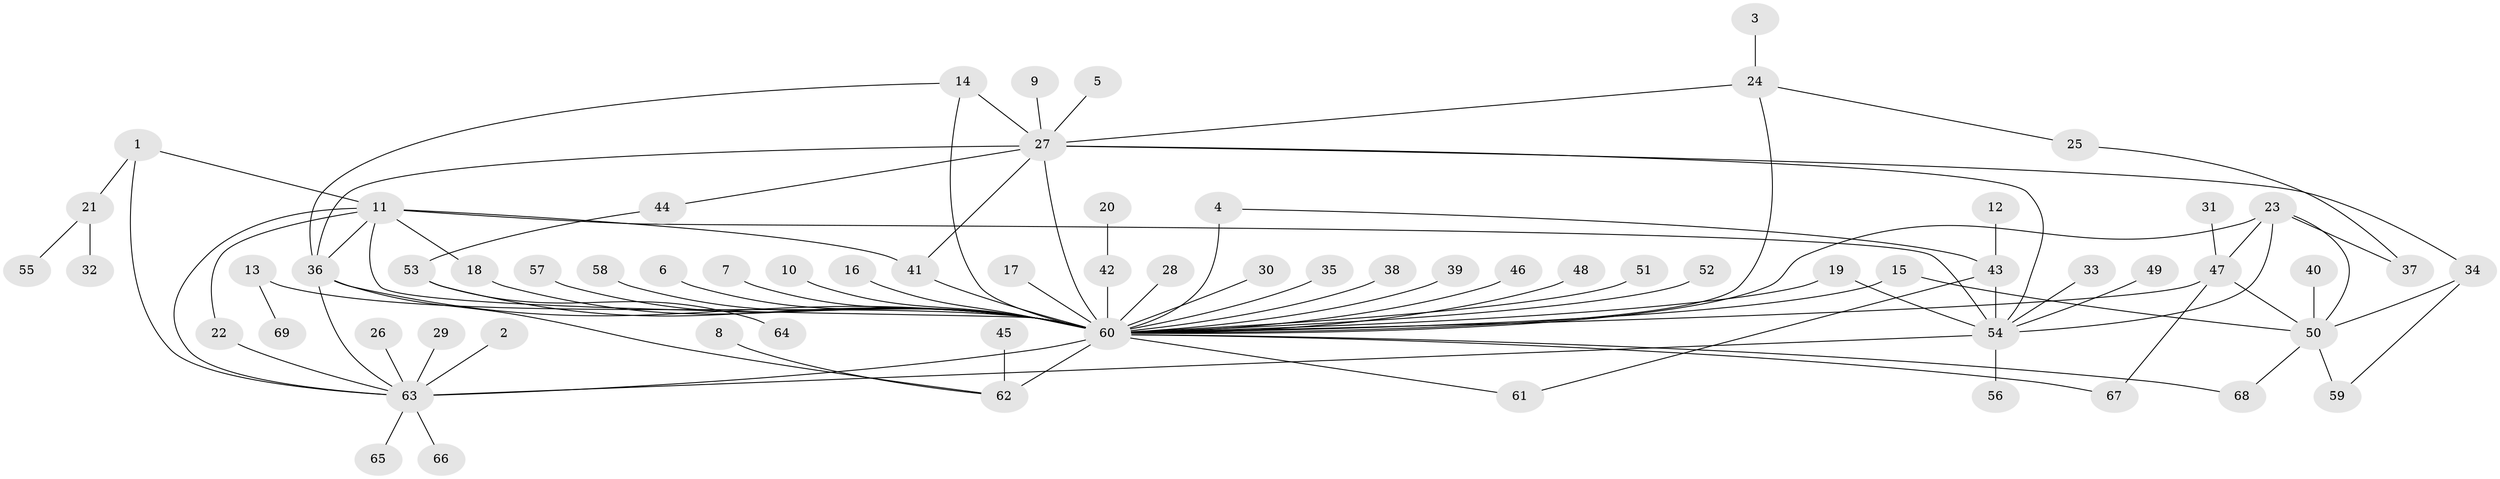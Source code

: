 // original degree distribution, {15: 0.007246376811594203, 21: 0.007246376811594203, 2: 0.2536231884057971, 3: 0.10869565217391304, 11: 0.014492753623188406, 4: 0.050724637681159424, 6: 0.021739130434782608, 10: 0.007246376811594203, 1: 0.4855072463768116, 7: 0.014492753623188406, 24: 0.007246376811594203, 5: 0.014492753623188406, 8: 0.007246376811594203}
// Generated by graph-tools (version 1.1) at 2025/49/03/09/25 03:49:59]
// undirected, 69 vertices, 96 edges
graph export_dot {
graph [start="1"]
  node [color=gray90,style=filled];
  1;
  2;
  3;
  4;
  5;
  6;
  7;
  8;
  9;
  10;
  11;
  12;
  13;
  14;
  15;
  16;
  17;
  18;
  19;
  20;
  21;
  22;
  23;
  24;
  25;
  26;
  27;
  28;
  29;
  30;
  31;
  32;
  33;
  34;
  35;
  36;
  37;
  38;
  39;
  40;
  41;
  42;
  43;
  44;
  45;
  46;
  47;
  48;
  49;
  50;
  51;
  52;
  53;
  54;
  55;
  56;
  57;
  58;
  59;
  60;
  61;
  62;
  63;
  64;
  65;
  66;
  67;
  68;
  69;
  1 -- 11 [weight=1.0];
  1 -- 21 [weight=1.0];
  1 -- 63 [weight=1.0];
  2 -- 63 [weight=1.0];
  3 -- 24 [weight=1.0];
  4 -- 43 [weight=1.0];
  4 -- 60 [weight=2.0];
  5 -- 27 [weight=1.0];
  6 -- 60 [weight=1.0];
  7 -- 60 [weight=1.0];
  8 -- 62 [weight=1.0];
  9 -- 27 [weight=1.0];
  10 -- 60 [weight=1.0];
  11 -- 18 [weight=1.0];
  11 -- 22 [weight=1.0];
  11 -- 36 [weight=1.0];
  11 -- 41 [weight=1.0];
  11 -- 54 [weight=1.0];
  11 -- 60 [weight=1.0];
  11 -- 63 [weight=1.0];
  12 -- 43 [weight=1.0];
  13 -- 60 [weight=1.0];
  13 -- 69 [weight=1.0];
  14 -- 27 [weight=1.0];
  14 -- 36 [weight=1.0];
  14 -- 60 [weight=1.0];
  15 -- 50 [weight=1.0];
  15 -- 60 [weight=1.0];
  16 -- 60 [weight=1.0];
  17 -- 60 [weight=1.0];
  18 -- 60 [weight=1.0];
  19 -- 54 [weight=1.0];
  19 -- 60 [weight=1.0];
  20 -- 42 [weight=1.0];
  21 -- 32 [weight=1.0];
  21 -- 55 [weight=1.0];
  22 -- 63 [weight=1.0];
  23 -- 37 [weight=1.0];
  23 -- 47 [weight=1.0];
  23 -- 50 [weight=1.0];
  23 -- 54 [weight=1.0];
  23 -- 60 [weight=1.0];
  24 -- 25 [weight=1.0];
  24 -- 27 [weight=1.0];
  24 -- 60 [weight=2.0];
  25 -- 37 [weight=1.0];
  26 -- 63 [weight=1.0];
  27 -- 34 [weight=1.0];
  27 -- 36 [weight=2.0];
  27 -- 41 [weight=1.0];
  27 -- 44 [weight=1.0];
  27 -- 54 [weight=1.0];
  27 -- 60 [weight=2.0];
  28 -- 60 [weight=1.0];
  29 -- 63 [weight=1.0];
  30 -- 60 [weight=1.0];
  31 -- 47 [weight=1.0];
  33 -- 54 [weight=1.0];
  34 -- 50 [weight=1.0];
  34 -- 59 [weight=1.0];
  35 -- 60 [weight=1.0];
  36 -- 60 [weight=1.0];
  36 -- 62 [weight=1.0];
  36 -- 63 [weight=1.0];
  38 -- 60 [weight=1.0];
  39 -- 60 [weight=1.0];
  40 -- 50 [weight=1.0];
  41 -- 60 [weight=1.0];
  42 -- 60 [weight=1.0];
  43 -- 54 [weight=1.0];
  43 -- 61 [weight=1.0];
  44 -- 53 [weight=1.0];
  45 -- 62 [weight=1.0];
  46 -- 60 [weight=1.0];
  47 -- 50 [weight=1.0];
  47 -- 60 [weight=1.0];
  47 -- 67 [weight=1.0];
  48 -- 60 [weight=1.0];
  49 -- 54 [weight=1.0];
  50 -- 59 [weight=1.0];
  50 -- 68 [weight=1.0];
  51 -- 60 [weight=1.0];
  52 -- 60 [weight=1.0];
  53 -- 60 [weight=2.0];
  53 -- 64 [weight=1.0];
  54 -- 56 [weight=1.0];
  54 -- 63 [weight=2.0];
  57 -- 60 [weight=1.0];
  58 -- 60 [weight=1.0];
  60 -- 61 [weight=1.0];
  60 -- 62 [weight=2.0];
  60 -- 63 [weight=1.0];
  60 -- 67 [weight=1.0];
  60 -- 68 [weight=1.0];
  63 -- 65 [weight=1.0];
  63 -- 66 [weight=1.0];
}
